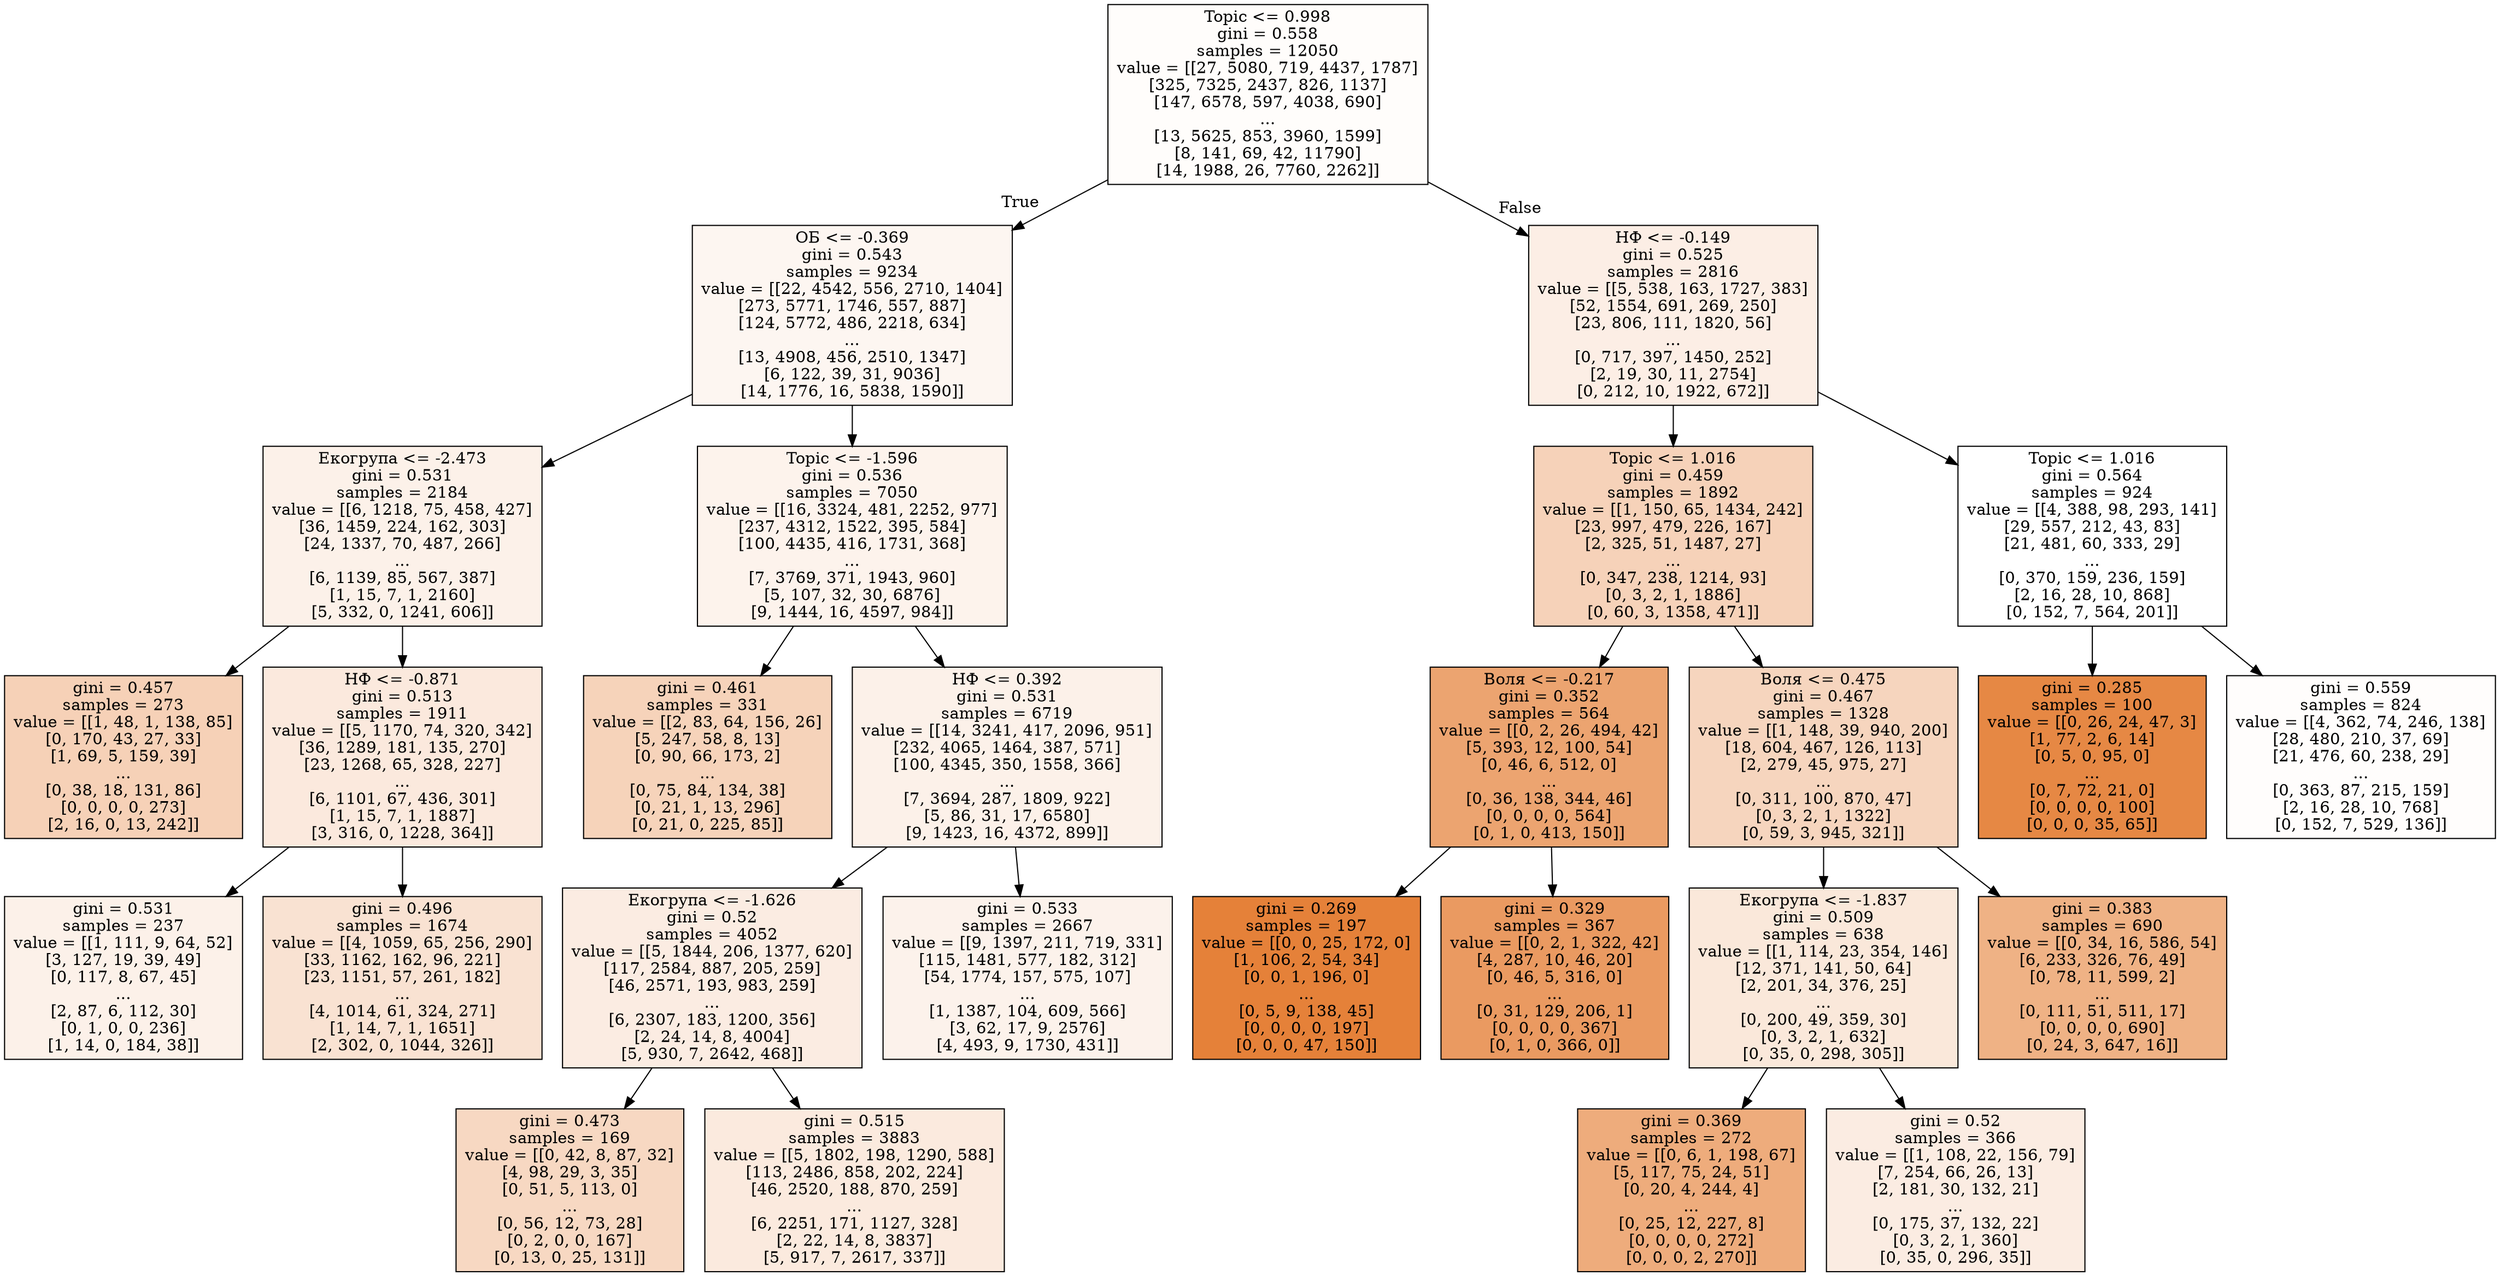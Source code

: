 digraph Tree {
node [shape=box, style="filled", color="black"] ;
0 [label="Topic <= 0.998\ngini = 0.558\nsamples = 12050\nvalue = [[27, 5080, 719, 4437, 1787]\n[325, 7325, 2437, 826, 1137]\n[147, 6578, 597, 4038, 690]\n...\n[13, 5625, 853, 3960, 1599]\n[8, 141, 69, 42, 11790]\n[14, 1988, 26, 7760, 2262]]", fillcolor="#fffdfb"] ;
1 [label="ОБ <= -0.369\ngini = 0.543\nsamples = 9234\nvalue = [[22, 4542, 556, 2710, 1404]\n[273, 5771, 1746, 557, 887]\n[124, 5772, 486, 2218, 634]\n...\n[13, 4908, 456, 2510, 1347]\n[6, 122, 39, 31, 9036]\n[14, 1776, 16, 5838, 1590]]", fillcolor="#fdf6f1"] ;
0 -> 1 [labeldistance=2.5, labelangle=45, headlabel="True"] ;
5 [label="Екогрупа <= -2.473\ngini = 0.531\nsamples = 2184\nvalue = [[6, 1218, 75, 458, 427]\n[36, 1459, 224, 162, 303]\n[24, 1337, 70, 487, 266]\n...\n[6, 1139, 85, 567, 387]\n[1, 15, 7, 1, 2160]\n[5, 332, 0, 1241, 606]]", fillcolor="#fcf1e9"] ;
1 -> 5 ;
9 [label="gini = 0.457\nsamples = 273\nvalue = [[1, 48, 1, 138, 85]\n[0, 170, 43, 27, 33]\n[1, 69, 5, 159, 39]\n...\n[0, 38, 18, 131, 86]\n[0, 0, 0, 0, 273]\n[2, 16, 0, 13, 242]]", fillcolor="#f6d1b7"] ;
5 -> 9 ;
10 [label="НФ <= -0.871\ngini = 0.513\nsamples = 1911\nvalue = [[5, 1170, 74, 320, 342]\n[36, 1289, 181, 135, 270]\n[23, 1268, 65, 328, 227]\n...\n[6, 1101, 67, 436, 301]\n[1, 15, 7, 1, 1887]\n[3, 316, 0, 1228, 364]]", fillcolor="#fbe9dd"] ;
5 -> 10 ;
25 [label="gini = 0.531\nsamples = 237\nvalue = [[1, 111, 9, 64, 52]\n[3, 127, 19, 39, 49]\n[0, 117, 8, 67, 45]\n...\n[2, 87, 6, 112, 30]\n[0, 1, 0, 0, 236]\n[1, 14, 0, 184, 38]]", fillcolor="#fcf1e9"] ;
10 -> 25 ;
26 [label="gini = 0.496\nsamples = 1674\nvalue = [[4, 1059, 65, 256, 290]\n[33, 1162, 162, 96, 221]\n[23, 1151, 57, 261, 182]\n...\n[4, 1014, 61, 324, 271]\n[1, 14, 7, 1, 1651]\n[2, 302, 0, 1044, 326]]", fillcolor="#f9e2d2"] ;
10 -> 26 ;
6 [label="Topic <= -1.596\ngini = 0.536\nsamples = 7050\nvalue = [[16, 3324, 481, 2252, 977]\n[237, 4312, 1522, 395, 584]\n[100, 4435, 416, 1731, 368]\n...\n[7, 3769, 371, 1943, 960]\n[5, 107, 32, 30, 6876]\n[9, 1444, 16, 4597, 984]]", fillcolor="#fdf3ec"] ;
1 -> 6 ;
7 [label="gini = 0.461\nsamples = 331\nvalue = [[2, 83, 64, 156, 26]\n[5, 247, 58, 8, 13]\n[0, 90, 66, 173, 2]\n...\n[0, 75, 84, 134, 38]\n[0, 21, 1, 13, 296]\n[0, 21, 0, 225, 85]]", fillcolor="#f6d3ba"] ;
6 -> 7 ;
8 [label="НФ <= 0.392\ngini = 0.531\nsamples = 6719\nvalue = [[14, 3241, 417, 2096, 951]\n[232, 4065, 1464, 387, 571]\n[100, 4345, 350, 1558, 366]\n...\n[7, 3694, 287, 1809, 922]\n[5, 86, 31, 17, 6580]\n[9, 1423, 16, 4372, 899]]", fillcolor="#fcf1e9"] ;
6 -> 8 ;
13 [label="Екогрупа <= -1.626\ngini = 0.52\nsamples = 4052\nvalue = [[5, 1844, 206, 1377, 620]\n[117, 2584, 887, 205, 259]\n[46, 2571, 193, 983, 259]\n...\n[6, 2307, 183, 1200, 356]\n[2, 24, 14, 8, 4004]\n[5, 930, 7, 2642, 468]]", fillcolor="#fbece2"] ;
8 -> 13 ;
21 [label="gini = 0.473\nsamples = 169\nvalue = [[0, 42, 8, 87, 32]\n[4, 98, 29, 3, 35]\n[0, 51, 5, 113, 0]\n...\n[0, 56, 12, 73, 28]\n[0, 2, 0, 0, 167]\n[0, 13, 0, 25, 131]]", fillcolor="#f7d8c2"] ;
13 -> 21 ;
22 [label="gini = 0.515\nsamples = 3883\nvalue = [[5, 1802, 198, 1290, 588]\n[113, 2486, 858, 202, 224]\n[46, 2520, 188, 870, 259]\n...\n[6, 2251, 171, 1127, 328]\n[2, 22, 14, 8, 3837]\n[5, 917, 7, 2617, 337]]", fillcolor="#fbeade"] ;
13 -> 22 ;
14 [label="gini = 0.533\nsamples = 2667\nvalue = [[9, 1397, 211, 719, 331]\n[115, 1481, 577, 182, 312]\n[54, 1774, 157, 575, 107]\n...\n[1, 1387, 104, 609, 566]\n[3, 62, 17, 9, 2576]\n[4, 493, 9, 1730, 431]]", fillcolor="#fcf2eb"] ;
8 -> 14 ;
2 [label="НФ <= -0.149\ngini = 0.525\nsamples = 2816\nvalue = [[5, 538, 163, 1727, 383]\n[52, 1554, 691, 269, 250]\n[23, 806, 111, 1820, 56]\n...\n[0, 717, 397, 1450, 252]\n[2, 19, 30, 11, 2754]\n[0, 212, 10, 1922, 672]]", fillcolor="#fceee5"] ;
0 -> 2 [labeldistance=2.5, labelangle=-45, headlabel="False"] ;
3 [label="Topic <= 1.016\ngini = 0.459\nsamples = 1892\nvalue = [[1, 150, 65, 1434, 242]\n[23, 997, 479, 226, 167]\n[2, 325, 51, 1487, 27]\n...\n[0, 347, 238, 1214, 93]\n[0, 3, 2, 1, 1886]\n[0, 60, 3, 1358, 471]]", fillcolor="#f6d2b9"] ;
2 -> 3 ;
11 [label="Воля <= -0.217\ngini = 0.352\nsamples = 564\nvalue = [[0, 2, 26, 494, 42]\n[5, 393, 12, 100, 54]\n[0, 46, 6, 512, 0]\n...\n[0, 36, 138, 344, 46]\n[0, 0, 0, 0, 564]\n[0, 1, 0, 413, 150]]", fillcolor="#eca470"] ;
3 -> 11 ;
23 [label="gini = 0.269\nsamples = 197\nvalue = [[0, 0, 25, 172, 0]\n[1, 106, 2, 54, 34]\n[0, 0, 1, 196, 0]\n...\n[0, 5, 9, 138, 45]\n[0, 0, 0, 0, 197]\n[0, 0, 0, 47, 150]]", fillcolor="#e58139"] ;
11 -> 23 ;
24 [label="gini = 0.329\nsamples = 367\nvalue = [[0, 2, 1, 322, 42]\n[4, 287, 10, 46, 20]\n[0, 46, 5, 316, 0]\n...\n[0, 31, 129, 206, 1]\n[0, 0, 0, 0, 367]\n[0, 1, 0, 366, 0]]", fillcolor="#ea9a61"] ;
11 -> 24 ;
12 [label="Воля <= 0.475\ngini = 0.467\nsamples = 1328\nvalue = [[1, 148, 39, 940, 200]\n[18, 604, 467, 126, 113]\n[2, 279, 45, 975, 27]\n...\n[0, 311, 100, 870, 47]\n[0, 3, 2, 1, 1322]\n[0, 59, 3, 945, 321]]", fillcolor="#f6d5be"] ;
3 -> 12 ;
17 [label="Екогрупа <= -1.837\ngini = 0.509\nsamples = 638\nvalue = [[1, 114, 23, 354, 146]\n[12, 371, 141, 50, 64]\n[2, 201, 34, 376, 25]\n...\n[0, 200, 49, 359, 30]\n[0, 3, 2, 1, 632]\n[0, 35, 0, 298, 305]]", fillcolor="#fae8da"] ;
12 -> 17 ;
19 [label="gini = 0.369\nsamples = 272\nvalue = [[0, 6, 1, 198, 67]\n[5, 117, 75, 24, 51]\n[0, 20, 4, 244, 4]\n...\n[0, 25, 12, 227, 8]\n[0, 0, 0, 0, 272]\n[0, 0, 0, 2, 270]]", fillcolor="#eeac7c"] ;
17 -> 19 ;
20 [label="gini = 0.52\nsamples = 366\nvalue = [[1, 108, 22, 156, 79]\n[7, 254, 66, 26, 13]\n[2, 181, 30, 132, 21]\n...\n[0, 175, 37, 132, 22]\n[0, 3, 2, 1, 360]\n[0, 35, 0, 296, 35]]", fillcolor="#fbece2"] ;
17 -> 20 ;
18 [label="gini = 0.383\nsamples = 690\nvalue = [[0, 34, 16, 586, 54]\n[6, 233, 326, 76, 49]\n[0, 78, 11, 599, 2]\n...\n[0, 111, 51, 511, 17]\n[0, 0, 0, 0, 690]\n[0, 24, 3, 647, 16]]", fillcolor="#efb285"] ;
12 -> 18 ;
4 [label="Topic <= 1.016\ngini = 0.564\nsamples = 924\nvalue = [[4, 388, 98, 293, 141]\n[29, 557, 212, 43, 83]\n[21, 481, 60, 333, 29]\n...\n[0, 370, 159, 236, 159]\n[2, 16, 28, 10, 868]\n[0, 152, 7, 564, 201]]", fillcolor="#ffffff"] ;
2 -> 4 ;
15 [label="gini = 0.285\nsamples = 100\nvalue = [[0, 26, 24, 47, 3]\n[1, 77, 2, 6, 14]\n[0, 5, 0, 95, 0]\n...\n[0, 7, 72, 21, 0]\n[0, 0, 0, 0, 100]\n[0, 0, 0, 35, 65]]", fillcolor="#e68844"] ;
4 -> 15 ;
16 [label="gini = 0.559\nsamples = 824\nvalue = [[4, 362, 74, 246, 138]\n[28, 480, 210, 37, 69]\n[21, 476, 60, 238, 29]\n...\n[0, 363, 87, 215, 159]\n[2, 16, 28, 10, 768]\n[0, 152, 7, 529, 136]]", fillcolor="#fffdfc"] ;
4 -> 16 ;
}